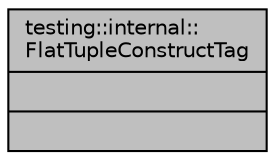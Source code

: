 digraph "testing::internal::FlatTupleConstructTag"
{
 // INTERACTIVE_SVG=YES
 // LATEX_PDF_SIZE
  edge [fontname="Helvetica",fontsize="10",labelfontname="Helvetica",labelfontsize="10"];
  node [fontname="Helvetica",fontsize="10",shape=record];
  Node1 [label="{testing::internal::\lFlatTupleConstructTag\n||}",height=0.2,width=0.4,color="black", fillcolor="grey75", style="filled", fontcolor="black",tooltip=" "];
}
